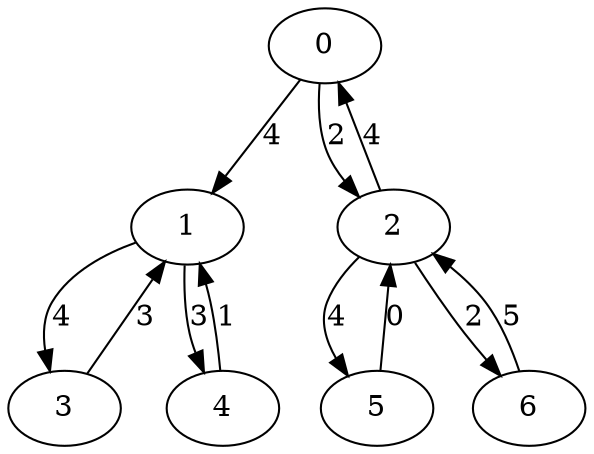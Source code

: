 strict digraph "" {
	0 -> 1	[label=4];
	0 -> 2	[label=2];
	1 -> 3	[label=4];
	1 -> 4	[label=3];
	2 -> 0	[label=4];
	2 -> 5	[label=4];
	2 -> 6	[label=2];
	3 -> 1	[label=3];
	4 -> 1	[label=1];
	5 -> 2	[label=0];
	6 -> 2	[label=5];
}
